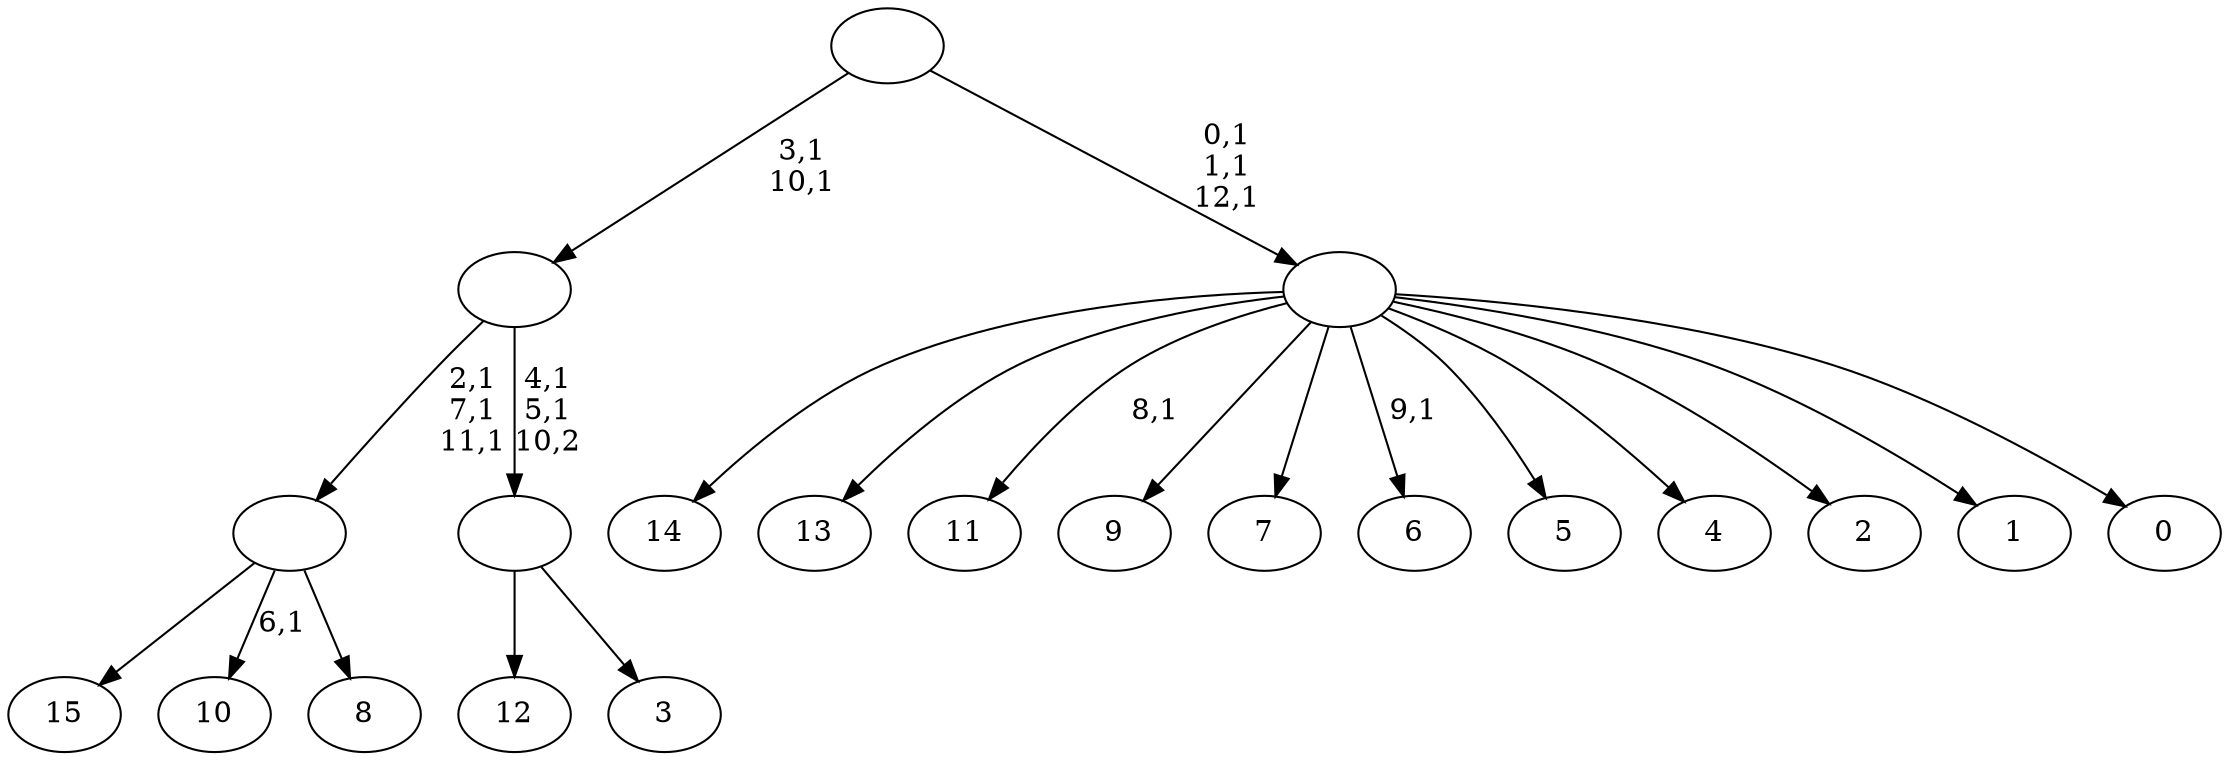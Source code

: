 digraph T {
	29 [label="15"]
	28 [label="14"]
	27 [label="13"]
	26 [label="12"]
	25 [label="11"]
	23 [label="10"]
	21 [label="9"]
	20 [label="8"]
	19 [label=""]
	16 [label="7"]
	15 [label="6"]
	13 [label="5"]
	12 [label="4"]
	11 [label="3"]
	10 [label=""]
	8 [label=""]
	6 [label="2"]
	5 [label="1"]
	4 [label="0"]
	3 [label=""]
	0 [label=""]
	19 -> 23 [label="6,1"]
	19 -> 29 [label=""]
	19 -> 20 [label=""]
	10 -> 26 [label=""]
	10 -> 11 [label=""]
	8 -> 10 [label="4,1\n5,1\n10,2"]
	8 -> 19 [label="2,1\n7,1\n11,1"]
	3 -> 15 [label="9,1"]
	3 -> 25 [label="8,1"]
	3 -> 28 [label=""]
	3 -> 27 [label=""]
	3 -> 21 [label=""]
	3 -> 16 [label=""]
	3 -> 13 [label=""]
	3 -> 12 [label=""]
	3 -> 6 [label=""]
	3 -> 5 [label=""]
	3 -> 4 [label=""]
	0 -> 3 [label="0,1\n1,1\n12,1"]
	0 -> 8 [label="3,1\n10,1"]
}
